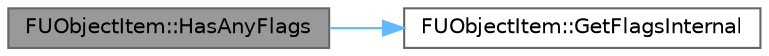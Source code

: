 digraph "FUObjectItem::HasAnyFlags"
{
 // INTERACTIVE_SVG=YES
 // LATEX_PDF_SIZE
  bgcolor="transparent";
  edge [fontname=Helvetica,fontsize=10,labelfontname=Helvetica,labelfontsize=10];
  node [fontname=Helvetica,fontsize=10,shape=box,height=0.2,width=0.4];
  rankdir="LR";
  Node1 [id="Node000001",label="FUObjectItem::HasAnyFlags",height=0.2,width=0.4,color="gray40", fillcolor="grey60", style="filled", fontcolor="black",tooltip=" "];
  Node1 -> Node2 [id="edge1_Node000001_Node000002",color="steelblue1",style="solid",tooltip=" "];
  Node2 [id="Node000002",label="FUObjectItem::GetFlagsInternal",height=0.2,width=0.4,color="grey40", fillcolor="white", style="filled",URL="$dc/d55/structFUObjectItem.html#a5644d392a2101434d2eb8799abfca7c8",tooltip=" "];
}

